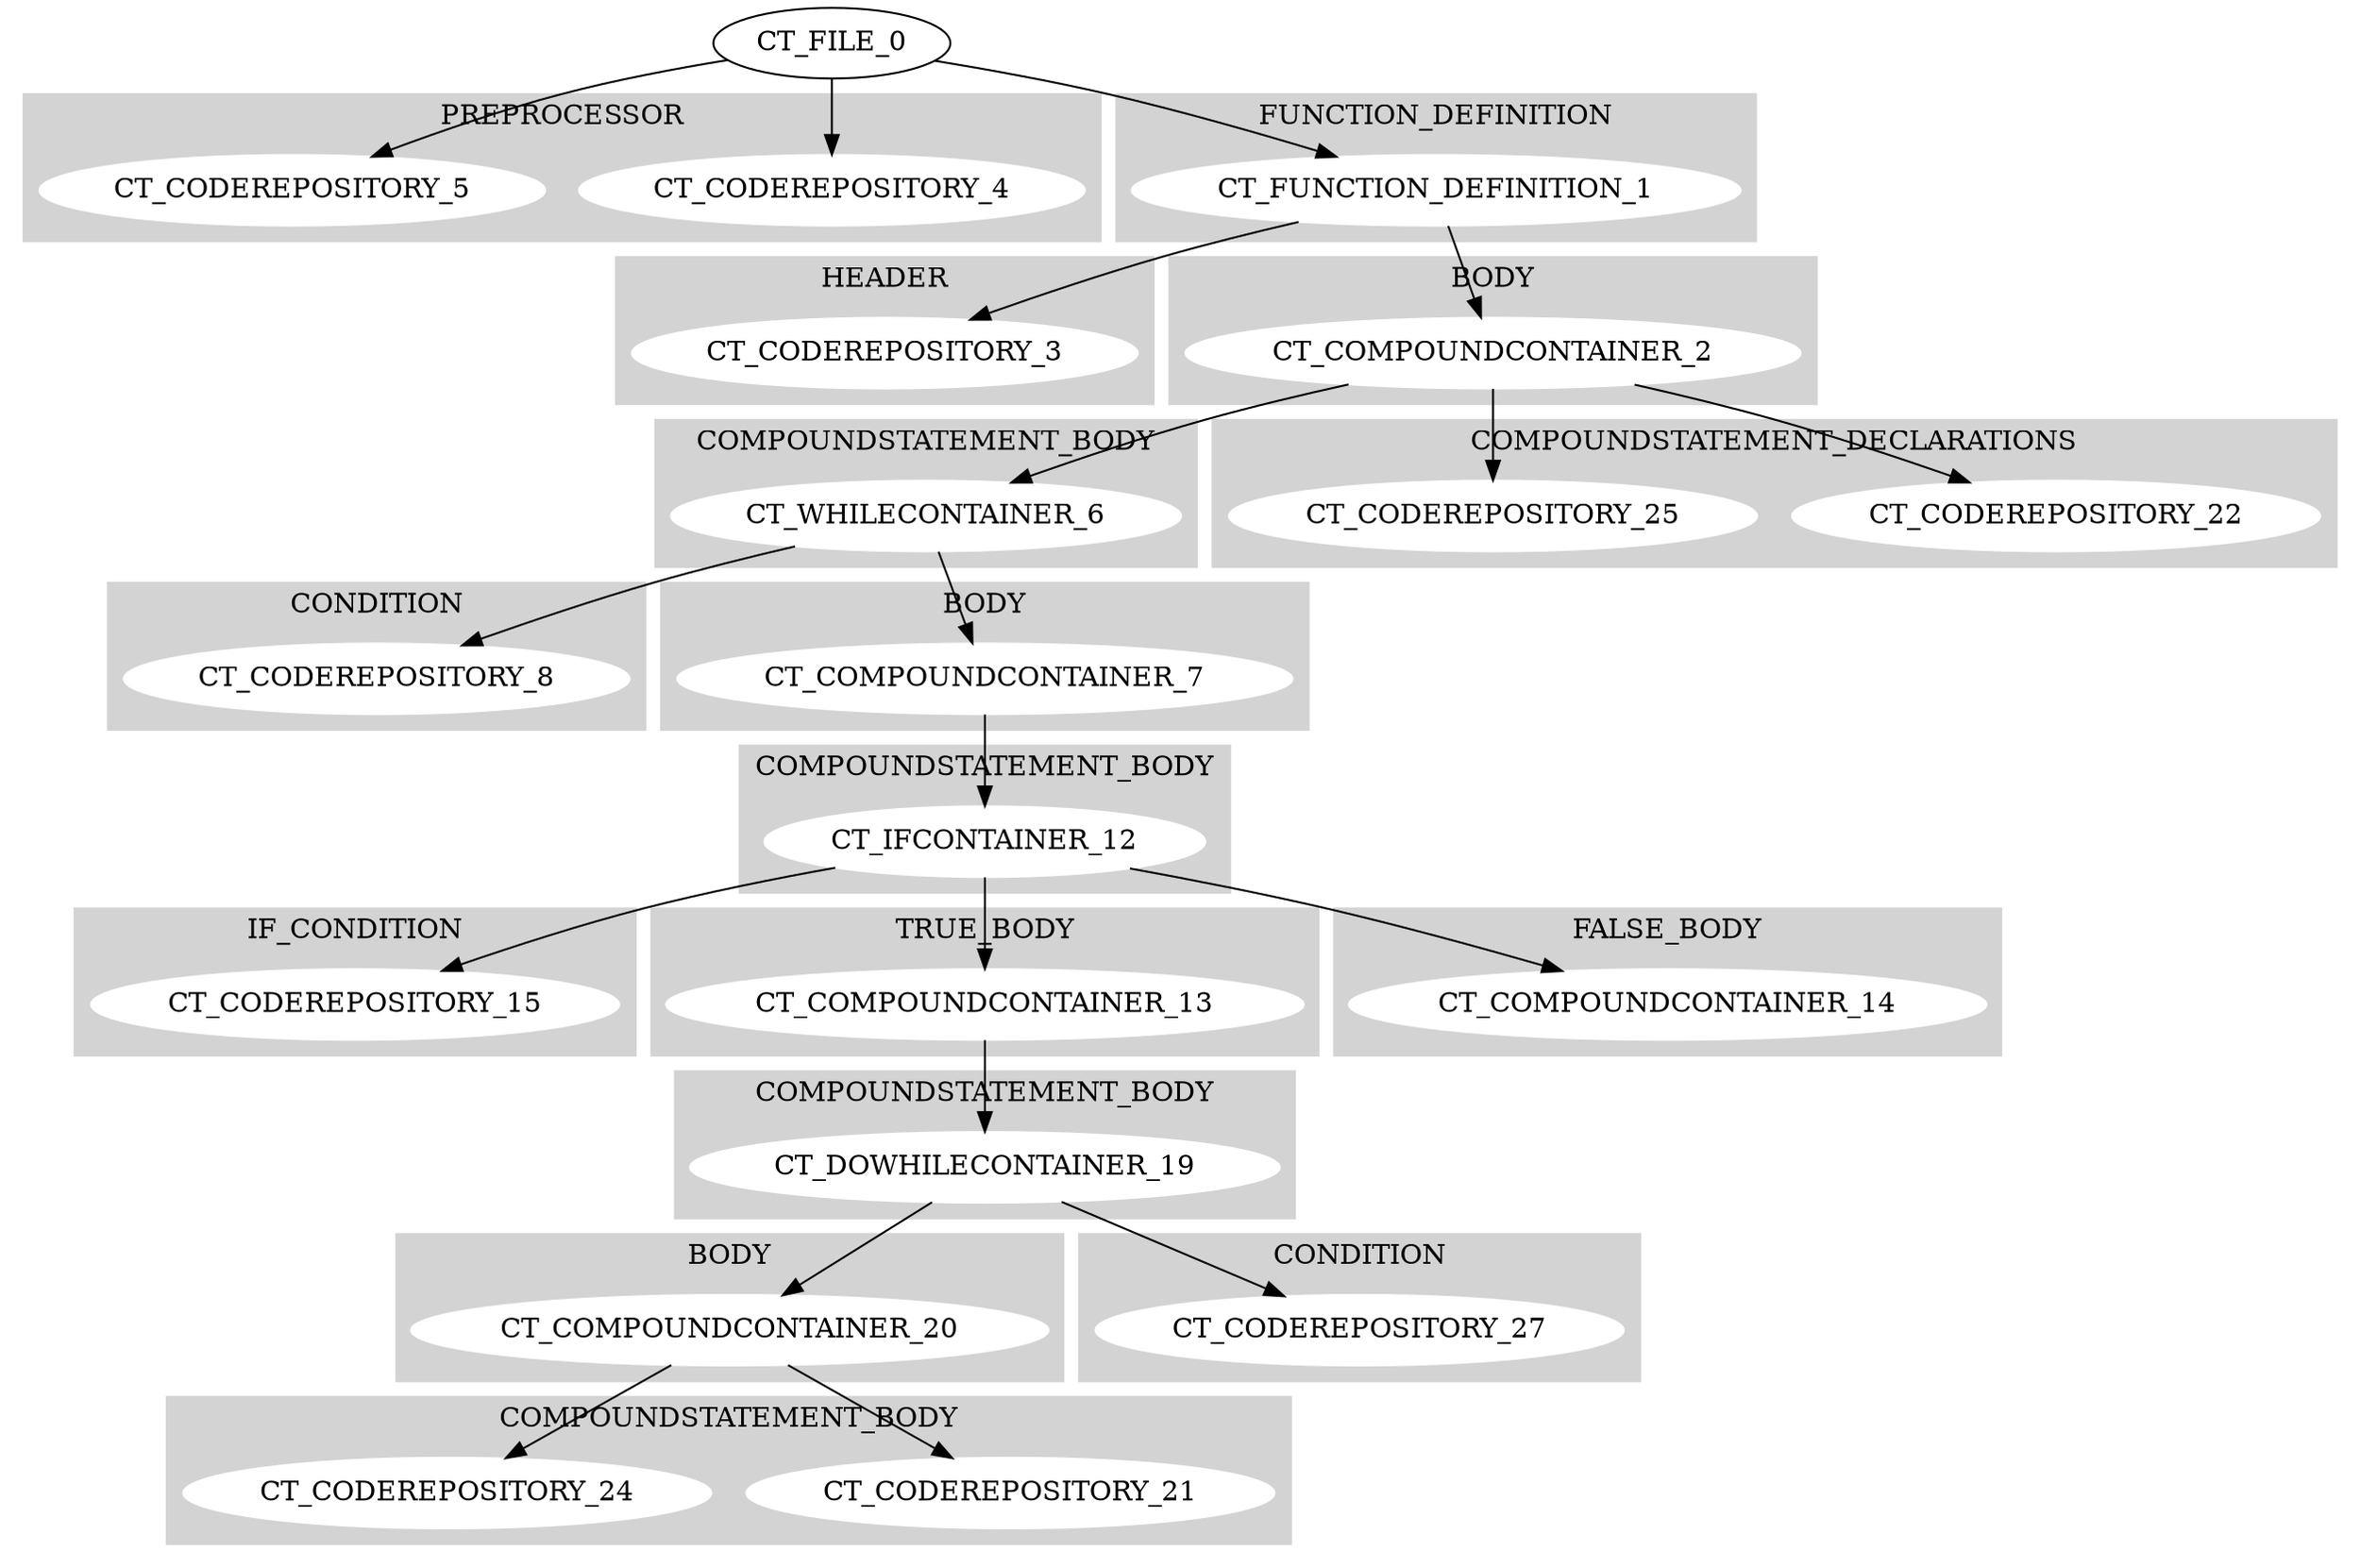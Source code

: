 digraph {
	subgraph cluster0{
		node [style=filled,color=white];
		style=filled;
		color=lightgrey;
		CT_CODEREPOSITORY_4;CT_CODEREPOSITORY_5;
		label=PREPROCESSOR;
	}
	subgraph cluster1{
		node [style=filled,color=white];
		style=filled;
		color=lightgrey;
		CT_FUNCTION_DEFINITION_1;
		label=FUNCTION_DEFINITION;
	}
"CT_FILE_0"->"CT_CODEREPOSITORY_4"
"CT_FILE_0"->"CT_CODEREPOSITORY_5"
	subgraph cluster2{
		node [style=filled,color=white];
		style=filled;
		color=lightgrey;
		CT_CODEREPOSITORY_3;
		label=HEADER;
	}
	subgraph cluster3{
		node [style=filled,color=white];
		style=filled;
		color=lightgrey;
		CT_COMPOUNDCONTAINER_2;
		label=BODY;
	}
"CT_FUNCTION_DEFINITION_1"->"CT_CODEREPOSITORY_3"
	subgraph cluster4{
		node [style=filled,color=white];
		style=filled;
		color=lightgrey;
		CT_WHILECONTAINER_6;
		label=COMPOUNDSTATEMENT_BODY;
	}
	subgraph cluster5{
		node [style=filled,color=white];
		style=filled;
		color=lightgrey;
		CT_CODEREPOSITORY_22;CT_CODEREPOSITORY_25;
		label=COMPOUNDSTATEMENT_DECLARATIONS;
	}
"CT_COMPOUNDCONTAINER_2"->"CT_CODEREPOSITORY_22"
"CT_COMPOUNDCONTAINER_2"->"CT_CODEREPOSITORY_25"
	subgraph cluster6{
		node [style=filled,color=white];
		style=filled;
		color=lightgrey;
		CT_CODEREPOSITORY_8;
		label=CONDITION;
	}
	subgraph cluster7{
		node [style=filled,color=white];
		style=filled;
		color=lightgrey;
		CT_COMPOUNDCONTAINER_7;
		label=BODY;
	}
"CT_WHILECONTAINER_6"->"CT_CODEREPOSITORY_8"
	subgraph cluster8{
		node [style=filled,color=white];
		style=filled;
		color=lightgrey;
		CT_IFCONTAINER_12;
		label=COMPOUNDSTATEMENT_BODY;
	}
	subgraph cluster9{
		node [style=filled,color=white];
		style=filled;
		color=lightgrey;
		CT_CODEREPOSITORY_15;
		label=IF_CONDITION;
	}
	subgraph cluster10{
		node [style=filled,color=white];
		style=filled;
		color=lightgrey;
		CT_COMPOUNDCONTAINER_13;
		label=TRUE_BODY;
	}
	subgraph cluster11{
		node [style=filled,color=white];
		style=filled;
		color=lightgrey;
		CT_COMPOUNDCONTAINER_14;
		label=FALSE_BODY;
	}
"CT_IFCONTAINER_12"->"CT_CODEREPOSITORY_15"
	subgraph cluster12{
		node [style=filled,color=white];
		style=filled;
		color=lightgrey;
		CT_DOWHILECONTAINER_19;
		label=COMPOUNDSTATEMENT_BODY;
	}
	subgraph cluster13{
		node [style=filled,color=white];
		style=filled;
		color=lightgrey;
		CT_COMPOUNDCONTAINER_20;
		label=BODY;
	}
	subgraph cluster14{
		node [style=filled,color=white];
		style=filled;
		color=lightgrey;
		CT_CODEREPOSITORY_27;
		label=CONDITION;
	}
	subgraph cluster15{
		node [style=filled,color=white];
		style=filled;
		color=lightgrey;
		CT_CODEREPOSITORY_21;CT_CODEREPOSITORY_24;
		label=COMPOUNDSTATEMENT_BODY;
	}
"CT_COMPOUNDCONTAINER_20"->"CT_CODEREPOSITORY_21"
"CT_COMPOUNDCONTAINER_20"->"CT_CODEREPOSITORY_24"
"CT_DOWHILECONTAINER_19"->"CT_COMPOUNDCONTAINER_20"
"CT_DOWHILECONTAINER_19"->"CT_CODEREPOSITORY_27"
"CT_COMPOUNDCONTAINER_13"->"CT_DOWHILECONTAINER_19"
"CT_IFCONTAINER_12"->"CT_COMPOUNDCONTAINER_13"
"CT_IFCONTAINER_12"->"CT_COMPOUNDCONTAINER_14"
"CT_COMPOUNDCONTAINER_7"->"CT_IFCONTAINER_12"
"CT_WHILECONTAINER_6"->"CT_COMPOUNDCONTAINER_7"
"CT_COMPOUNDCONTAINER_2"->"CT_WHILECONTAINER_6"
"CT_FUNCTION_DEFINITION_1"->"CT_COMPOUNDCONTAINER_2"
"CT_FILE_0"->"CT_FUNCTION_DEFINITION_1"
}
